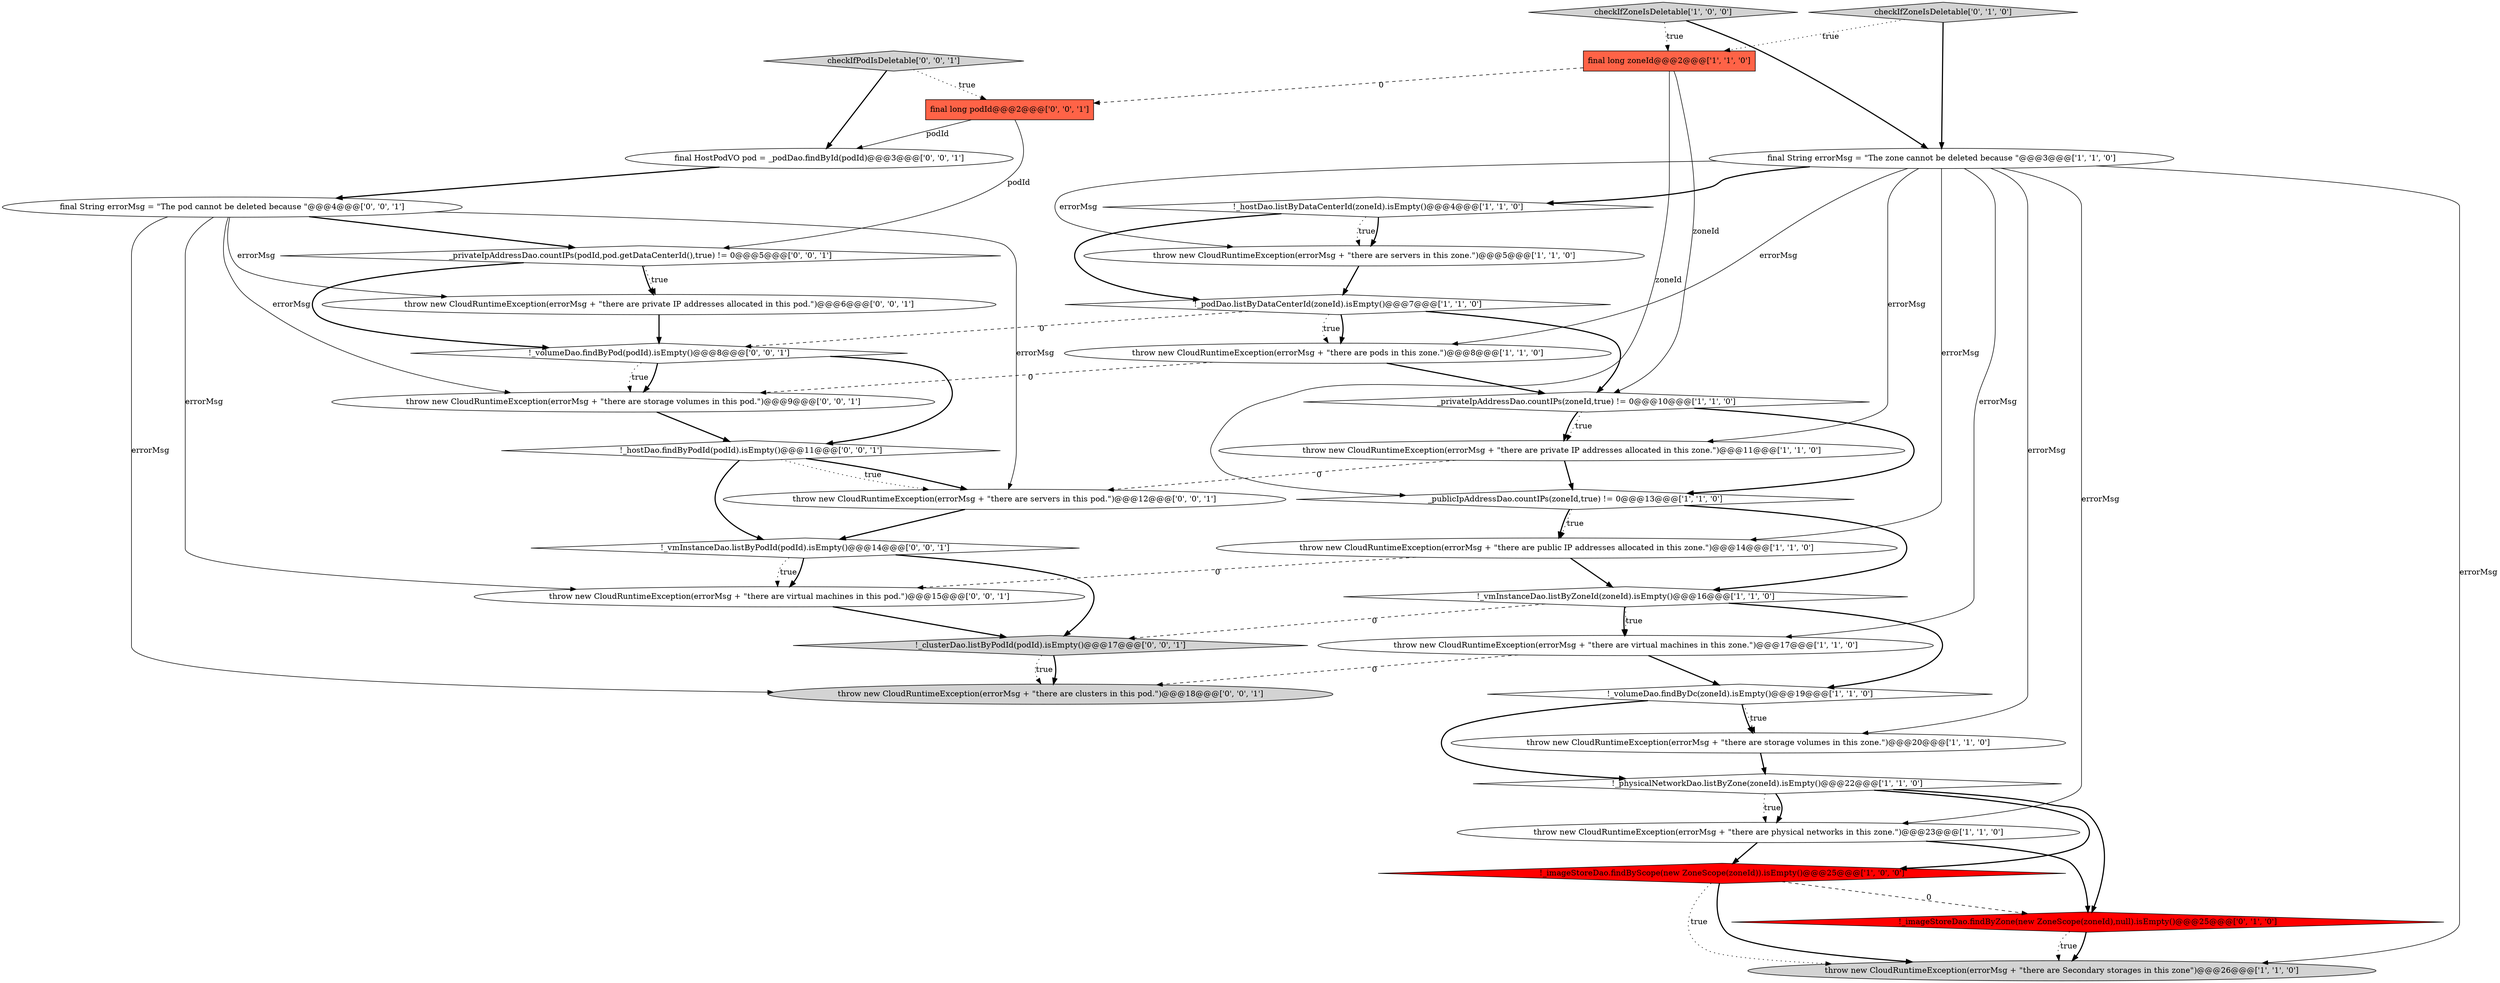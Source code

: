 digraph {
7 [style = filled, label = "!_podDao.listByDataCenterId(zoneId).isEmpty()@@@7@@@['1', '1', '0']", fillcolor = white, shape = diamond image = "AAA0AAABBB1BBB"];
10 [style = filled, label = "throw new CloudRuntimeException(errorMsg + \"there are public IP addresses allocated in this zone.\")@@@14@@@['1', '1', '0']", fillcolor = white, shape = ellipse image = "AAA0AAABBB1BBB"];
3 [style = filled, label = "final long zoneId@@@2@@@['1', '1', '0']", fillcolor = tomato, shape = box image = "AAA0AAABBB1BBB"];
21 [style = filled, label = "throw new CloudRuntimeException(errorMsg + \"there are servers in this pod.\")@@@12@@@['0', '0', '1']", fillcolor = white, shape = ellipse image = "AAA0AAABBB3BBB"];
20 [style = filled, label = "checkIfZoneIsDeletable['0', '1', '0']", fillcolor = lightgray, shape = diamond image = "AAA0AAABBB2BBB"];
19 [style = filled, label = "!_imageStoreDao.findByZone(new ZoneScope(zoneId),null).isEmpty()@@@25@@@['0', '1', '0']", fillcolor = red, shape = diamond image = "AAA1AAABBB2BBB"];
12 [style = filled, label = "throw new CloudRuntimeException(errorMsg + \"there are Secondary storages in this zone\")@@@26@@@['1', '1', '0']", fillcolor = lightgray, shape = ellipse image = "AAA0AAABBB1BBB"];
0 [style = filled, label = "throw new CloudRuntimeException(errorMsg + \"there are pods in this zone.\")@@@8@@@['1', '1', '0']", fillcolor = white, shape = ellipse image = "AAA0AAABBB1BBB"];
9 [style = filled, label = "_publicIpAddressDao.countIPs(zoneId,true) != 0@@@13@@@['1', '1', '0']", fillcolor = white, shape = diamond image = "AAA0AAABBB1BBB"];
27 [style = filled, label = "throw new CloudRuntimeException(errorMsg + \"there are clusters in this pod.\")@@@18@@@['0', '0', '1']", fillcolor = lightgray, shape = ellipse image = "AAA0AAABBB3BBB"];
11 [style = filled, label = "!_imageStoreDao.findByScope(new ZoneScope(zoneId)).isEmpty()@@@25@@@['1', '0', '0']", fillcolor = red, shape = diamond image = "AAA1AAABBB1BBB"];
30 [style = filled, label = "!_clusterDao.listByPodId(podId).isEmpty()@@@17@@@['0', '0', '1']", fillcolor = lightgray, shape = diamond image = "AAA0AAABBB3BBB"];
2 [style = filled, label = "!_volumeDao.findByDc(zoneId).isEmpty()@@@19@@@['1', '1', '0']", fillcolor = white, shape = diamond image = "AAA0AAABBB1BBB"];
33 [style = filled, label = "!_volumeDao.findByPod(podId).isEmpty()@@@8@@@['0', '0', '1']", fillcolor = white, shape = diamond image = "AAA0AAABBB3BBB"];
26 [style = filled, label = "final long podId@@@2@@@['0', '0', '1']", fillcolor = tomato, shape = box image = "AAA0AAABBB3BBB"];
32 [style = filled, label = "throw new CloudRuntimeException(errorMsg + \"there are private IP addresses allocated in this pod.\")@@@6@@@['0', '0', '1']", fillcolor = white, shape = ellipse image = "AAA0AAABBB3BBB"];
13 [style = filled, label = "!_hostDao.listByDataCenterId(zoneId).isEmpty()@@@4@@@['1', '1', '0']", fillcolor = white, shape = diamond image = "AAA0AAABBB1BBB"];
31 [style = filled, label = "checkIfPodIsDeletable['0', '0', '1']", fillcolor = lightgray, shape = diamond image = "AAA0AAABBB3BBB"];
24 [style = filled, label = "throw new CloudRuntimeException(errorMsg + \"there are storage volumes in this pod.\")@@@9@@@['0', '0', '1']", fillcolor = white, shape = ellipse image = "AAA0AAABBB3BBB"];
23 [style = filled, label = "_privateIpAddressDao.countIPs(podId,pod.getDataCenterId(),true) != 0@@@5@@@['0', '0', '1']", fillcolor = white, shape = diamond image = "AAA0AAABBB3BBB"];
34 [style = filled, label = "!_vmInstanceDao.listByPodId(podId).isEmpty()@@@14@@@['0', '0', '1']", fillcolor = white, shape = diamond image = "AAA0AAABBB3BBB"];
29 [style = filled, label = "final HostPodVO pod = _podDao.findById(podId)@@@3@@@['0', '0', '1']", fillcolor = white, shape = ellipse image = "AAA0AAABBB3BBB"];
18 [style = filled, label = "throw new CloudRuntimeException(errorMsg + \"there are physical networks in this zone.\")@@@23@@@['1', '1', '0']", fillcolor = white, shape = ellipse image = "AAA0AAABBB1BBB"];
1 [style = filled, label = "throw new CloudRuntimeException(errorMsg + \"there are virtual machines in this zone.\")@@@17@@@['1', '1', '0']", fillcolor = white, shape = ellipse image = "AAA0AAABBB1BBB"];
4 [style = filled, label = "throw new CloudRuntimeException(errorMsg + \"there are servers in this zone.\")@@@5@@@['1', '1', '0']", fillcolor = white, shape = ellipse image = "AAA0AAABBB1BBB"];
16 [style = filled, label = "!_physicalNetworkDao.listByZone(zoneId).isEmpty()@@@22@@@['1', '1', '0']", fillcolor = white, shape = diamond image = "AAA0AAABBB1BBB"];
5 [style = filled, label = "!_vmInstanceDao.listByZoneId(zoneId).isEmpty()@@@16@@@['1', '1', '0']", fillcolor = white, shape = diamond image = "AAA0AAABBB1BBB"];
17 [style = filled, label = "_privateIpAddressDao.countIPs(zoneId,true) != 0@@@10@@@['1', '1', '0']", fillcolor = white, shape = diamond image = "AAA0AAABBB1BBB"];
15 [style = filled, label = "throw new CloudRuntimeException(errorMsg + \"there are private IP addresses allocated in this zone.\")@@@11@@@['1', '1', '0']", fillcolor = white, shape = ellipse image = "AAA0AAABBB1BBB"];
6 [style = filled, label = "throw new CloudRuntimeException(errorMsg + \"there are storage volumes in this zone.\")@@@20@@@['1', '1', '0']", fillcolor = white, shape = ellipse image = "AAA0AAABBB1BBB"];
25 [style = filled, label = "final String errorMsg = \"The pod cannot be deleted because \"@@@4@@@['0', '0', '1']", fillcolor = white, shape = ellipse image = "AAA0AAABBB3BBB"];
14 [style = filled, label = "final String errorMsg = \"The zone cannot be deleted because \"@@@3@@@['1', '1', '0']", fillcolor = white, shape = ellipse image = "AAA0AAABBB1BBB"];
22 [style = filled, label = "!_hostDao.findByPodId(podId).isEmpty()@@@11@@@['0', '0', '1']", fillcolor = white, shape = diamond image = "AAA0AAABBB3BBB"];
8 [style = filled, label = "checkIfZoneIsDeletable['1', '0', '0']", fillcolor = lightgray, shape = diamond image = "AAA0AAABBB1BBB"];
28 [style = filled, label = "throw new CloudRuntimeException(errorMsg + \"there are virtual machines in this pod.\")@@@15@@@['0', '0', '1']", fillcolor = white, shape = ellipse image = "AAA0AAABBB3BBB"];
26->23 [style = solid, label="podId"];
26->29 [style = solid, label="podId"];
2->6 [style = bold, label=""];
1->27 [style = dashed, label="0"];
17->9 [style = bold, label=""];
5->1 [style = dotted, label="true"];
11->12 [style = dotted, label="true"];
10->28 [style = dashed, label="0"];
9->10 [style = bold, label=""];
23->33 [style = bold, label=""];
17->15 [style = dotted, label="true"];
14->0 [style = solid, label="errorMsg"];
14->1 [style = solid, label="errorMsg"];
9->5 [style = bold, label=""];
25->32 [style = solid, label="errorMsg"];
13->4 [style = dotted, label="true"];
2->16 [style = bold, label=""];
25->27 [style = solid, label="errorMsg"];
34->28 [style = dotted, label="true"];
14->18 [style = solid, label="errorMsg"];
28->30 [style = bold, label=""];
19->12 [style = bold, label=""];
0->17 [style = bold, label=""];
18->11 [style = bold, label=""];
30->27 [style = bold, label=""];
18->19 [style = bold, label=""];
31->29 [style = bold, label=""];
7->0 [style = bold, label=""];
11->12 [style = bold, label=""];
20->14 [style = bold, label=""];
16->19 [style = bold, label=""];
5->1 [style = bold, label=""];
15->9 [style = bold, label=""];
17->15 [style = bold, label=""];
3->17 [style = solid, label="zoneId"];
20->3 [style = dotted, label="true"];
9->10 [style = dotted, label="true"];
5->30 [style = dashed, label="0"];
16->18 [style = dotted, label="true"];
22->21 [style = dotted, label="true"];
16->18 [style = bold, label=""];
7->17 [style = bold, label=""];
3->26 [style = dashed, label="0"];
21->34 [style = bold, label=""];
23->32 [style = bold, label=""];
8->14 [style = bold, label=""];
19->12 [style = dotted, label="true"];
15->21 [style = dashed, label="0"];
14->4 [style = solid, label="errorMsg"];
7->0 [style = dotted, label="true"];
32->33 [style = bold, label=""];
4->7 [style = bold, label=""];
8->3 [style = dotted, label="true"];
25->21 [style = solid, label="errorMsg"];
23->32 [style = dotted, label="true"];
34->28 [style = bold, label=""];
10->5 [style = bold, label=""];
2->6 [style = dotted, label="true"];
33->24 [style = bold, label=""];
33->24 [style = dotted, label="true"];
1->2 [style = bold, label=""];
14->12 [style = solid, label="errorMsg"];
14->13 [style = bold, label=""];
33->22 [style = bold, label=""];
16->11 [style = bold, label=""];
25->23 [style = bold, label=""];
30->27 [style = dotted, label="true"];
22->21 [style = bold, label=""];
29->25 [style = bold, label=""];
24->22 [style = bold, label=""];
34->30 [style = bold, label=""];
5->2 [style = bold, label=""];
14->10 [style = solid, label="errorMsg"];
3->9 [style = solid, label="zoneId"];
31->26 [style = dotted, label="true"];
11->19 [style = dashed, label="0"];
25->24 [style = solid, label="errorMsg"];
13->7 [style = bold, label=""];
6->16 [style = bold, label=""];
25->28 [style = solid, label="errorMsg"];
22->34 [style = bold, label=""];
0->24 [style = dashed, label="0"];
7->33 [style = dashed, label="0"];
14->6 [style = solid, label="errorMsg"];
14->15 [style = solid, label="errorMsg"];
13->4 [style = bold, label=""];
}

